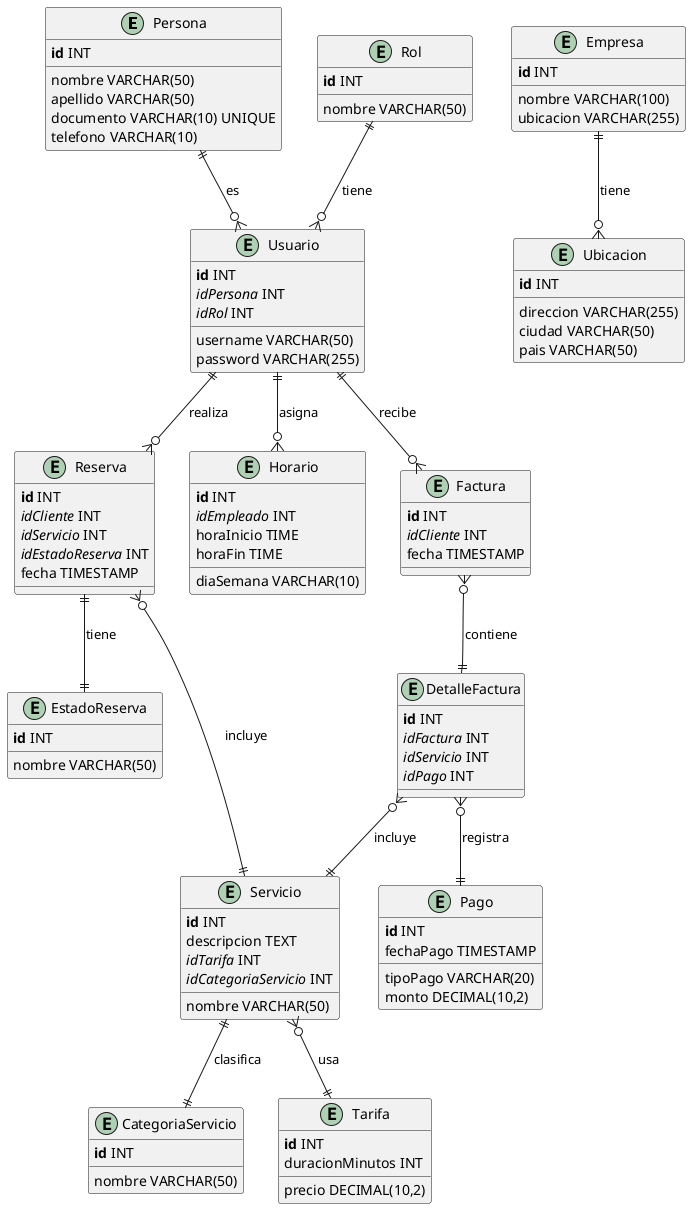 @startuml
!define primary_key(x) <b>x</b>
!define foreign_key(x) <i>x</i>

entity Persona {
    primary_key(id) INT
    nombre VARCHAR(50)
    apellido VARCHAR(50)
    documento VARCHAR(10) UNIQUE
    telefono VARCHAR(10)
}

entity Rol {
    primary_key(id) INT
    nombre VARCHAR(50)
}

entity Usuario {
    primary_key(id) INT
    username VARCHAR(50)
    password VARCHAR(255)
    foreign_key(idPersona) INT
    foreign_key(idRol) INT
}

entity Empresa {
    primary_key(id) INT
    nombre VARCHAR(100)
    ubicacion VARCHAR(255)
}

entity Ubicacion {
    primary_key(id) INT
    direccion VARCHAR(255)
    ciudad VARCHAR(50)
    pais VARCHAR(50)
}

entity Reserva {
    primary_key(id) INT
    foreign_key(idCliente) INT
    foreign_key(idServicio) INT
    foreign_key(idEstadoReserva) INT
    fecha TIMESTAMP
}

entity EstadoReserva {
    primary_key(id) INT
    nombre VARCHAR(50)
}

entity Servicio {
    primary_key(id) INT
    nombre VARCHAR(50)
    descripcion TEXT
    foreign_key(idTarifa) INT
    foreign_key(idCategoriaServicio) INT
}

entity CategoriaServicio {
    primary_key(id) INT
    nombre VARCHAR(50)
}

entity Tarifa {
    primary_key(id) INT
    precio DECIMAL(10,2)
    duracionMinutos INT
}

entity Horario {
    primary_key(id) INT
    foreign_key(idEmpleado) INT
    diaSemana VARCHAR(10)
    horaInicio TIME
    horaFin TIME
}

entity Factura {
    primary_key(id) INT
    foreign_key(idCliente) INT
    fecha TIMESTAMP
}

entity DetalleFactura {
    primary_key(id) INT
    foreign_key(idFactura) INT
    foreign_key(idServicio) INT
    foreign_key(idPago) INT
}

entity Pago {
    primary_key(id) INT
    tipoPago VARCHAR(20)
    monto DECIMAL(10,2)
    fechaPago TIMESTAMP
}

' Relaciones entre entidades
Persona ||--o{ Usuario : "es"
Rol ||--o{ Usuario : "tiene"
Usuario ||--o{ Reserva : "realiza"
Reserva }o--|| Servicio : "incluye"
Reserva ||--|| EstadoReserva : "tiene"
Servicio }o--|| Tarifa : "usa"
Servicio ||--|| CategoriaServicio : "clasifica"
Usuario ||--o{ Horario : "asigna"
Usuario ||--o{ Factura : "recibe"
Factura }o--|| DetalleFactura : "contiene"
DetalleFactura }o--|| Servicio : "incluye"
DetalleFactura }o--|| Pago : "registra"
Empresa ||--o{ Ubicacion : "tiene"
@enduml
